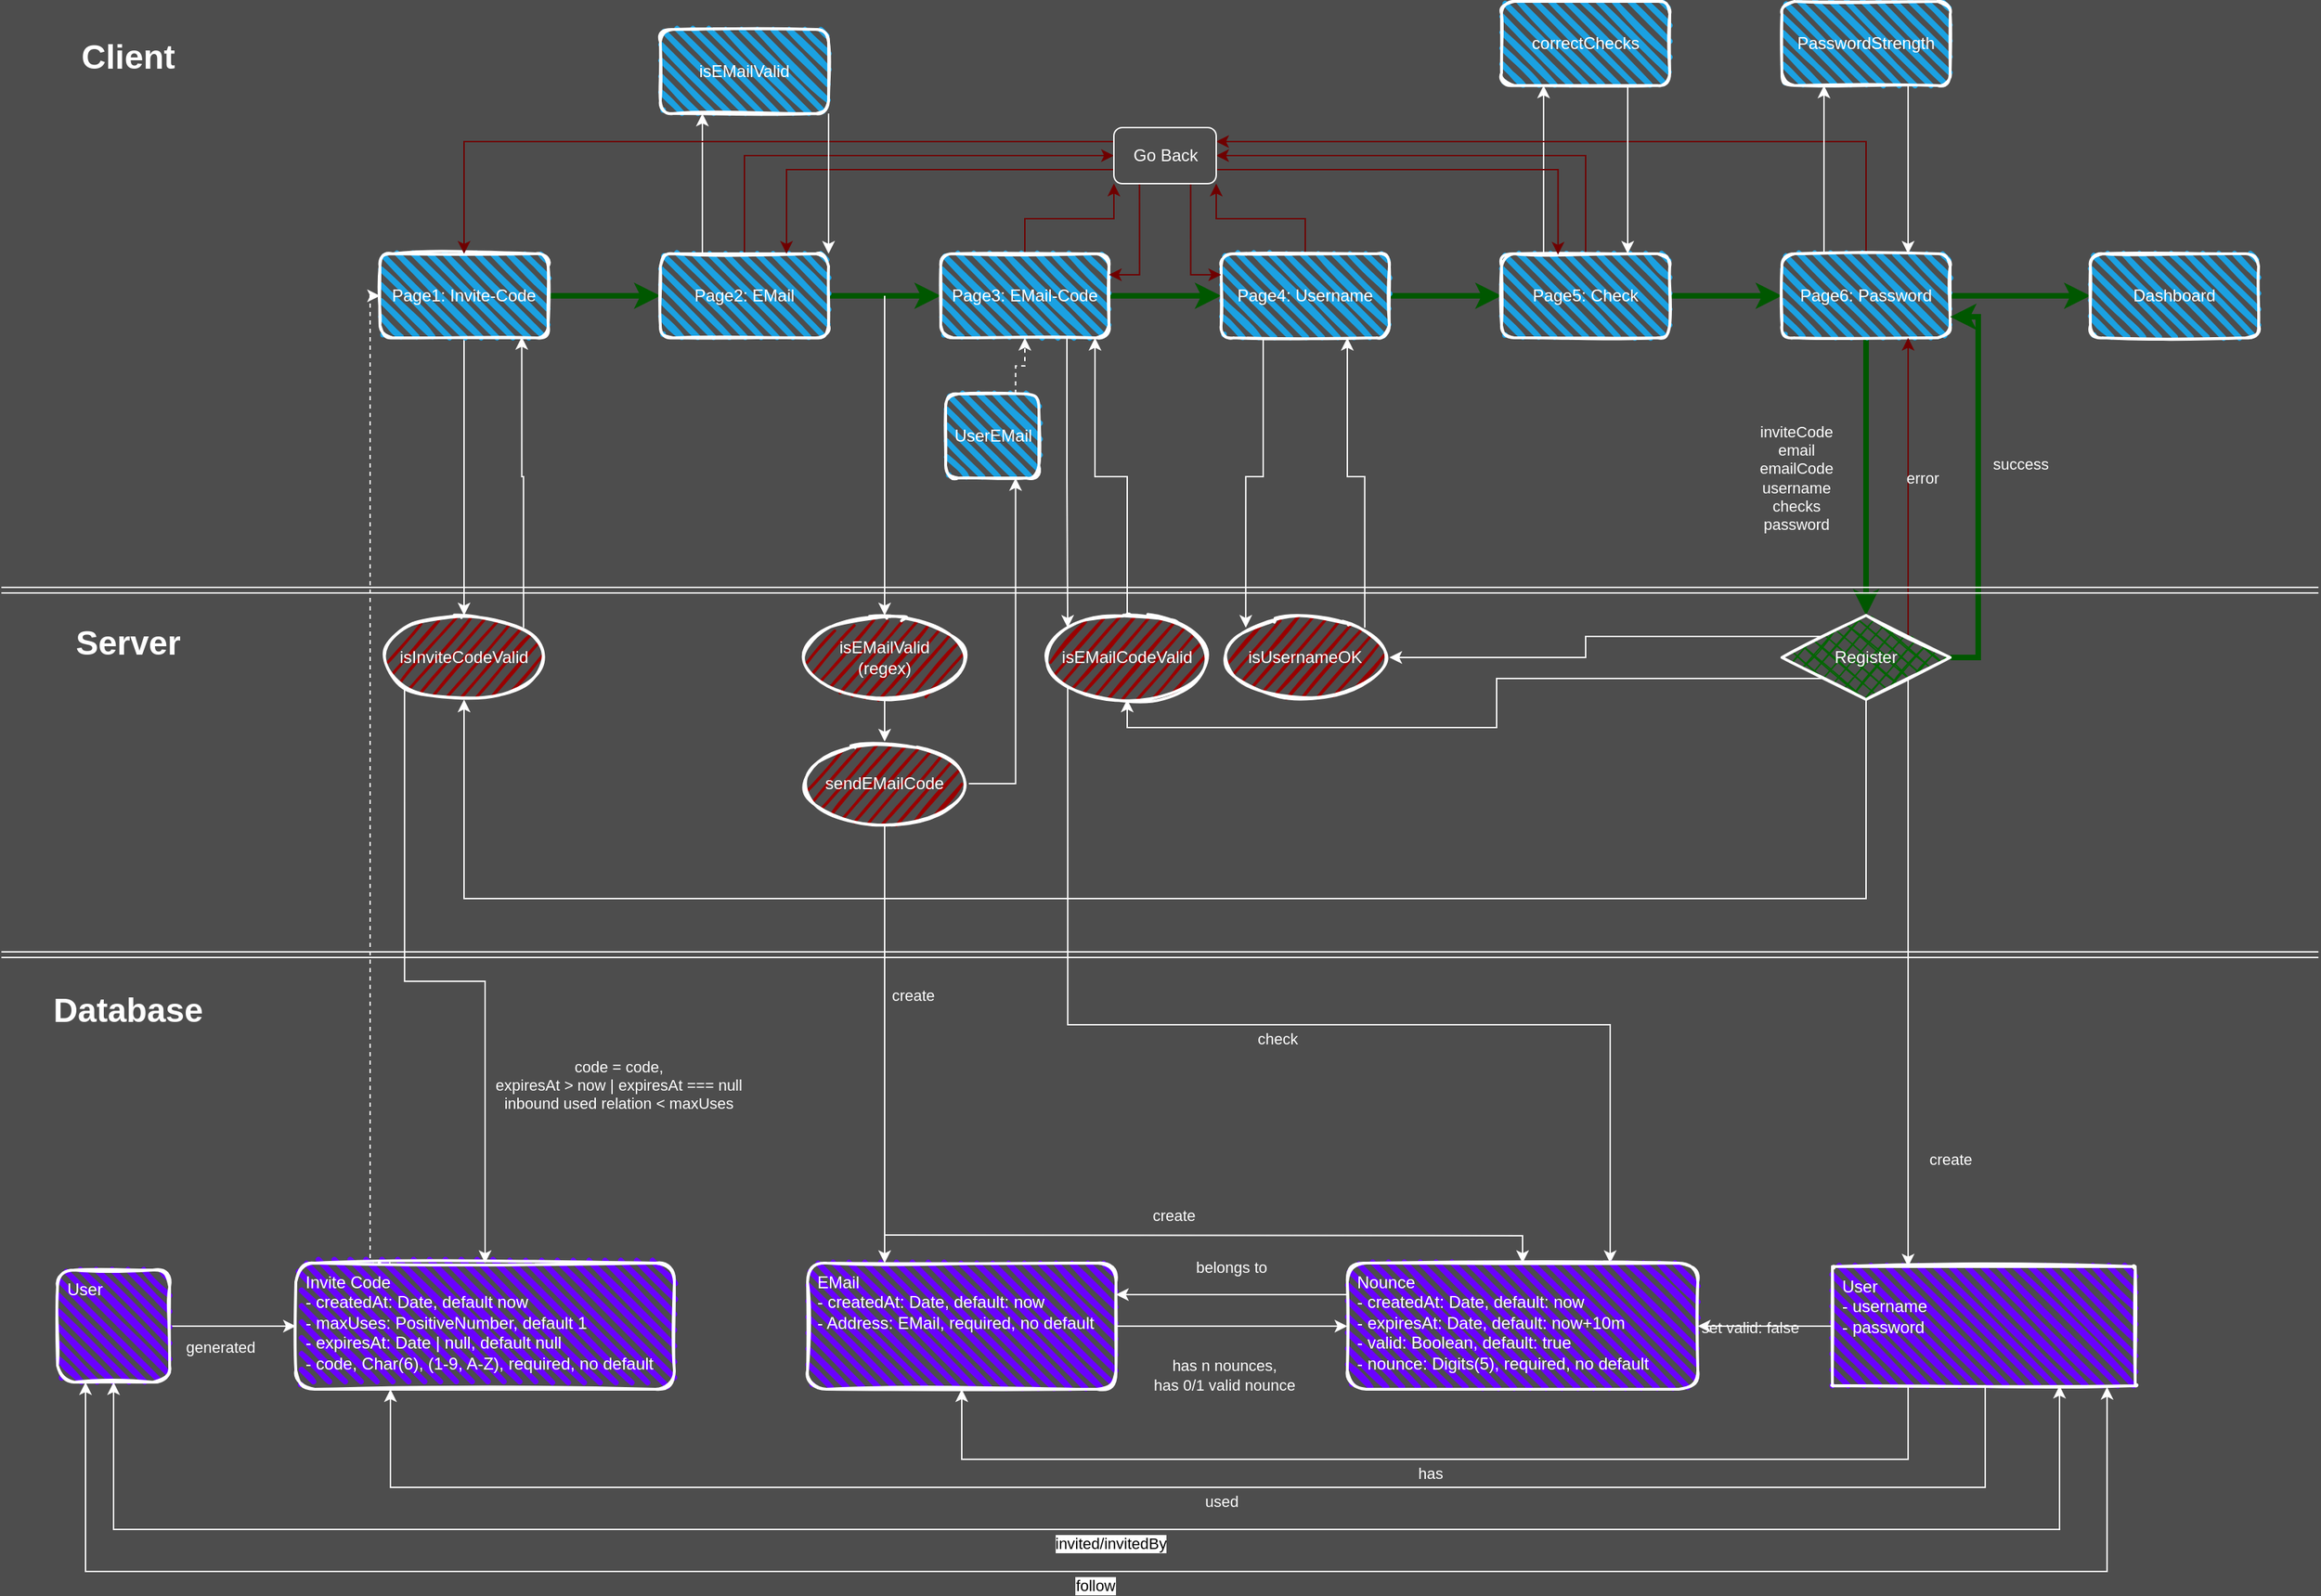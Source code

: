 <mxfile version="13.10.0" type="embed">
    <diagram id="7lyFPgfLxW_KRokyeEvL" name="Page-1">
        <mxGraphModel dx="807" dy="670" grid="1" gridSize="10" guides="1" tooltips="1" connect="1" arrows="1" fold="1" page="1" pageScale="1" pageWidth="827" pageHeight="1169" background="#4D4D4D" math="0" shadow="0">
            <root>
                <mxCell id="0"/>
                <mxCell id="1" parent="0"/>
                <mxCell id="8" style="edgeStyle=orthogonalEdgeStyle;rounded=0;orthogonalLoop=1;jettySize=auto;html=1;exitX=1;exitY=0.5;exitDx=0;exitDy=0;fillColor=#008a00;strokeColor=#005700;strokeWidth=4;" parent="1" source="2" target="3" edge="1">
                    <mxGeometry relative="1" as="geometry"/>
                </mxCell>
                <mxCell id="34" value="" style="edgeStyle=orthogonalEdgeStyle;rounded=0;orthogonalLoop=1;jettySize=auto;html=1;exitX=0.5;exitY=1;exitDx=0;exitDy=0;strokeColor=#FFFFFF;" parent="1" source="2" target="33" edge="1">
                    <mxGeometry x="0.385" y="-50" relative="1" as="geometry">
                        <mxPoint as="offset"/>
                    </mxGeometry>
                </mxCell>
                <mxCell id="2" value="Page1: Invite-Code" style="rounded=1;whiteSpace=wrap;html=1;strokeWidth=2;fillWeight=4;hachureGap=8;hachureAngle=45;fillColor=#1ba1e2;sketch=1;strokeColor=#FFFFFF;fontColor=#FFFFFF;" parent="1" vertex="1">
                    <mxGeometry x="270" y="200" width="120" height="60" as="geometry"/>
                </mxCell>
                <mxCell id="9" style="edgeStyle=orthogonalEdgeStyle;rounded=0;orthogonalLoop=1;jettySize=auto;html=1;exitX=1;exitY=0.5;exitDx=0;exitDy=0;fillColor=#008a00;strokeColor=#005700;strokeWidth=4;" parent="1" source="3" target="4" edge="1">
                    <mxGeometry relative="1" as="geometry"/>
                </mxCell>
                <mxCell id="28" style="edgeStyle=orthogonalEdgeStyle;rounded=0;orthogonalLoop=1;jettySize=auto;html=1;exitX=0.5;exitY=0;exitDx=0;exitDy=0;entryX=0;entryY=0.5;entryDx=0;entryDy=0;fillColor=#a20025;strokeColor=#6F0000;" parent="1" source="3" target="15" edge="1">
                    <mxGeometry relative="1" as="geometry"/>
                </mxCell>
                <mxCell id="41" style="edgeStyle=orthogonalEdgeStyle;rounded=0;orthogonalLoop=1;jettySize=auto;html=1;exitX=0.25;exitY=0;exitDx=0;exitDy=0;entryX=0.25;entryY=1;entryDx=0;entryDy=0;strokeColor=#FFFFFF;" parent="1" source="3" target="39" edge="1">
                    <mxGeometry relative="1" as="geometry"/>
                </mxCell>
                <mxCell id="3" value="Page2: EMail" style="rounded=1;whiteSpace=wrap;html=1;strokeWidth=2;fillWeight=4;hachureGap=8;hachureAngle=45;fillColor=#1ba1e2;sketch=1;strokeColor=#FFFFFF;fontColor=#FFFFFF;" parent="1" vertex="1">
                    <mxGeometry x="470" y="200" width="120" height="60" as="geometry"/>
                </mxCell>
                <mxCell id="10" style="edgeStyle=orthogonalEdgeStyle;rounded=0;orthogonalLoop=1;jettySize=auto;html=1;exitX=1;exitY=0.5;exitDx=0;exitDy=0;entryX=0;entryY=0.5;entryDx=0;entryDy=0;fillColor=#008a00;strokeColor=#005700;strokeWidth=4;" parent="1" source="4" target="5" edge="1">
                    <mxGeometry relative="1" as="geometry"/>
                </mxCell>
                <mxCell id="26" style="edgeStyle=orthogonalEdgeStyle;rounded=0;orthogonalLoop=1;jettySize=auto;html=1;exitX=0.5;exitY=0;exitDx=0;exitDy=0;entryX=0;entryY=1;entryDx=0;entryDy=0;fillColor=#a20025;strokeColor=#6F0000;" parent="1" source="4" target="15" edge="1">
                    <mxGeometry relative="1" as="geometry"/>
                </mxCell>
                <mxCell id="56" style="edgeStyle=orthogonalEdgeStyle;rounded=0;orthogonalLoop=1;jettySize=auto;html=1;exitX=0.75;exitY=1;exitDx=0;exitDy=0;entryX=0;entryY=0;entryDx=0;entryDy=0;strokeColor=#FFFFFF;" parent="1" source="4" target="55" edge="1">
                    <mxGeometry relative="1" as="geometry"/>
                </mxCell>
                <mxCell id="4" value="Page3: EMail-Code" style="rounded=1;whiteSpace=wrap;html=1;strokeWidth=2;fillWeight=4;hachureGap=8;hachureAngle=45;fillColor=#1ba1e2;sketch=1;strokeColor=#FFFFFF;fontColor=#FFFFFF;" parent="1" vertex="1">
                    <mxGeometry x="670" y="200" width="120" height="60" as="geometry"/>
                </mxCell>
                <mxCell id="11" style="edgeStyle=orthogonalEdgeStyle;rounded=0;orthogonalLoop=1;jettySize=auto;html=1;exitX=1;exitY=0.5;exitDx=0;exitDy=0;fillColor=#008a00;strokeColor=#005700;strokeWidth=4;" parent="1" source="5" target="6" edge="1">
                    <mxGeometry relative="1" as="geometry"/>
                </mxCell>
                <mxCell id="23" style="edgeStyle=orthogonalEdgeStyle;rounded=0;orthogonalLoop=1;jettySize=auto;html=1;exitX=0.5;exitY=0;exitDx=0;exitDy=0;entryX=1;entryY=1;entryDx=0;entryDy=0;fillColor=#a20025;strokeColor=#6F0000;" parent="1" source="5" target="15" edge="1">
                    <mxGeometry relative="1" as="geometry"/>
                </mxCell>
                <mxCell id="59" style="edgeStyle=orthogonalEdgeStyle;rounded=0;orthogonalLoop=1;jettySize=auto;html=1;exitX=0.25;exitY=1;exitDx=0;exitDy=0;entryX=0;entryY=0;entryDx=0;entryDy=0;strokeColor=#FFFFFF;" parent="1" source="5" target="58" edge="1">
                    <mxGeometry relative="1" as="geometry"/>
                </mxCell>
                <mxCell id="5" value="Page4: Username" style="rounded=1;whiteSpace=wrap;html=1;strokeWidth=2;fillWeight=4;hachureGap=8;hachureAngle=45;fillColor=#1ba1e2;sketch=1;strokeColor=#FFFFFF;fontColor=#FFFFFF;" parent="1" vertex="1">
                    <mxGeometry x="870" y="200" width="120" height="60" as="geometry"/>
                </mxCell>
                <mxCell id="12" style="edgeStyle=orthogonalEdgeStyle;rounded=0;orthogonalLoop=1;jettySize=auto;html=1;exitX=1;exitY=0.5;exitDx=0;exitDy=0;fillColor=#008a00;strokeColor=#005700;strokeWidth=4;" parent="1" source="6" target="7" edge="1">
                    <mxGeometry relative="1" as="geometry"/>
                </mxCell>
                <mxCell id="20" style="edgeStyle=orthogonalEdgeStyle;rounded=0;orthogonalLoop=1;jettySize=auto;html=1;exitX=0.5;exitY=0;exitDx=0;exitDy=0;entryX=1;entryY=0.5;entryDx=0;entryDy=0;fillColor=#a20025;strokeColor=#6F0000;" parent="1" source="6" target="15" edge="1">
                    <mxGeometry relative="1" as="geometry"/>
                </mxCell>
                <mxCell id="62" style="edgeStyle=orthogonalEdgeStyle;rounded=0;orthogonalLoop=1;jettySize=auto;html=1;exitX=0.25;exitY=0;exitDx=0;exitDy=0;entryX=0.25;entryY=1;entryDx=0;entryDy=0;strokeColor=#FFFFFF;" parent="1" source="6" target="61" edge="1">
                    <mxGeometry relative="1" as="geometry"/>
                </mxCell>
                <mxCell id="6" value="Page5: Check" style="rounded=1;whiteSpace=wrap;html=1;strokeWidth=2;fillWeight=4;hachureGap=8;hachureAngle=45;fillColor=#1ba1e2;sketch=1;strokeColor=#FFFFFF;fontColor=#FFFFFF;" parent="1" vertex="1">
                    <mxGeometry x="1070" y="200" width="120" height="60" as="geometry"/>
                </mxCell>
                <mxCell id="19" style="edgeStyle=orthogonalEdgeStyle;rounded=0;orthogonalLoop=1;jettySize=auto;html=1;exitX=0.5;exitY=0;exitDx=0;exitDy=0;entryX=1;entryY=0.25;entryDx=0;entryDy=0;fillColor=#a20025;strokeColor=#6F0000;" parent="1" source="7" target="15" edge="1">
                    <mxGeometry relative="1" as="geometry"/>
                </mxCell>
                <mxCell id="65" style="edgeStyle=orthogonalEdgeStyle;rounded=0;orthogonalLoop=1;jettySize=auto;html=1;exitX=0.25;exitY=0;exitDx=0;exitDy=0;entryX=0.25;entryY=1;entryDx=0;entryDy=0;strokeColor=#FFFFFF;" parent="1" source="7" target="64" edge="1">
                    <mxGeometry relative="1" as="geometry"/>
                </mxCell>
                <mxCell id="69" value="inviteCode&lt;br&gt;email&lt;br&gt;emailCode&lt;br&gt;username&lt;br&gt;checks&lt;br&gt;password" style="edgeStyle=orthogonalEdgeStyle;rounded=0;orthogonalLoop=1;jettySize=auto;html=1;exitX=0.5;exitY=1;exitDx=0;exitDy=0;entryX=0.5;entryY=0;entryDx=0;entryDy=0;fillColor=#008a00;strokeColor=#005700;labelBackgroundColor=none;strokeWidth=4;fontColor=#FFFFFF;" parent="1" source="7" target="31" edge="1">
                    <mxGeometry x="0.01" y="-50" relative="1" as="geometry">
                        <mxPoint as="offset"/>
                    </mxGeometry>
                </mxCell>
                <mxCell id="76" style="edgeStyle=orthogonalEdgeStyle;rounded=0;orthogonalLoop=1;jettySize=auto;html=1;exitX=1;exitY=0.5;exitDx=0;exitDy=0;fillColor=#008a00;strokeColor=#005700;strokeWidth=4;" parent="1" source="7" target="74" edge="1">
                    <mxGeometry relative="1" as="geometry"/>
                </mxCell>
                <mxCell id="7" value="Page6: Password" style="rounded=1;whiteSpace=wrap;html=1;strokeWidth=2;fillWeight=4;hachureGap=8;hachureAngle=45;fillColor=#1ba1e2;sketch=1;strokeColor=#FFFFFF;fontColor=#FFFFFF;" parent="1" vertex="1">
                    <mxGeometry x="1270" y="200" width="120" height="60" as="geometry"/>
                </mxCell>
                <mxCell id="21" style="edgeStyle=orthogonalEdgeStyle;rounded=0;orthogonalLoop=1;jettySize=auto;html=1;exitX=1;exitY=0.75;exitDx=0;exitDy=0;entryX=0.336;entryY=0.011;entryDx=0;entryDy=0;entryPerimeter=0;fillColor=#a20025;strokeColor=#6F0000;" parent="1" source="15" target="6" edge="1">
                    <mxGeometry relative="1" as="geometry"/>
                </mxCell>
                <mxCell id="24" style="edgeStyle=orthogonalEdgeStyle;rounded=0;orthogonalLoop=1;jettySize=auto;html=1;exitX=0.75;exitY=1;exitDx=0;exitDy=0;entryX=0;entryY=0.25;entryDx=0;entryDy=0;fillColor=#a20025;strokeColor=#6F0000;" parent="1" source="15" target="5" edge="1">
                    <mxGeometry relative="1" as="geometry"/>
                </mxCell>
                <mxCell id="25" style="edgeStyle=orthogonalEdgeStyle;rounded=0;orthogonalLoop=1;jettySize=auto;html=1;exitX=0.25;exitY=1;exitDx=0;exitDy=0;entryX=1;entryY=0.25;entryDx=0;entryDy=0;fillColor=#a20025;strokeColor=#6F0000;" parent="1" source="15" target="4" edge="1">
                    <mxGeometry relative="1" as="geometry"/>
                </mxCell>
                <mxCell id="27" style="edgeStyle=orthogonalEdgeStyle;rounded=0;orthogonalLoop=1;jettySize=auto;html=1;exitX=0;exitY=0.75;exitDx=0;exitDy=0;entryX=0.75;entryY=0;entryDx=0;entryDy=0;fillColor=#a20025;strokeColor=#6F0000;" parent="1" source="15" target="3" edge="1">
                    <mxGeometry relative="1" as="geometry"/>
                </mxCell>
                <mxCell id="29" style="edgeStyle=orthogonalEdgeStyle;rounded=0;orthogonalLoop=1;jettySize=auto;html=1;exitX=0;exitY=0.25;exitDx=0;exitDy=0;fillColor=#a20025;strokeColor=#6F0000;" parent="1" source="15" target="2" edge="1">
                    <mxGeometry relative="1" as="geometry"/>
                </mxCell>
                <mxCell id="15" value="Go Back" style="rounded=1;whiteSpace=wrap;html=1;fillColor=none;fontColor=#FFFFFF;strokeColor=#FFFFFF;" parent="1" vertex="1">
                    <mxGeometry x="793.5" y="110" width="73" height="40" as="geometry"/>
                </mxCell>
                <mxCell id="70" style="edgeStyle=orthogonalEdgeStyle;rounded=0;orthogonalLoop=1;jettySize=auto;html=1;exitX=0;exitY=0;exitDx=0;exitDy=0;strokeColor=#FFFFFF;" parent="1" source="31" target="58" edge="1">
                    <mxGeometry relative="1" as="geometry"/>
                </mxCell>
                <mxCell id="71" style="edgeStyle=orthogonalEdgeStyle;rounded=0;orthogonalLoop=1;jettySize=auto;html=1;exitX=0;exitY=1;exitDx=0;exitDy=0;entryX=0.5;entryY=1;entryDx=0;entryDy=0;strokeColor=#FFFFFF;" parent="1" source="31" target="55" edge="1">
                    <mxGeometry relative="1" as="geometry"/>
                </mxCell>
                <mxCell id="72" style="edgeStyle=orthogonalEdgeStyle;rounded=0;orthogonalLoop=1;jettySize=auto;html=1;exitX=0.5;exitY=1;exitDx=0;exitDy=0;strokeColor=#FFFFFF;" parent="1" source="31" target="33" edge="1">
                    <mxGeometry relative="1" as="geometry">
                        <Array as="points">
                            <mxPoint x="1330" y="660"/>
                            <mxPoint x="330" y="660"/>
                        </Array>
                    </mxGeometry>
                </mxCell>
                <mxCell id="73" value="error" style="edgeStyle=orthogonalEdgeStyle;rounded=0;orthogonalLoop=1;jettySize=auto;html=1;exitX=1;exitY=0;exitDx=0;exitDy=0;entryX=0.75;entryY=1;entryDx=0;entryDy=0;fillColor=#a20025;strokeColor=#6F0000;labelBackgroundColor=none;fontColor=#FFFFFF;" parent="1" source="31" target="7" edge="1">
                    <mxGeometry x="0.061" y="-10" relative="1" as="geometry">
                        <mxPoint as="offset"/>
                    </mxGeometry>
                </mxCell>
                <mxCell id="75" value="success" style="edgeStyle=orthogonalEdgeStyle;rounded=0;orthogonalLoop=1;jettySize=auto;html=1;exitX=1;exitY=0.5;exitDx=0;exitDy=0;entryX=1;entryY=0.75;entryDx=0;entryDy=0;fillColor=#008a00;strokeColor=#005700;labelBackgroundColor=none;strokeWidth=4;fontColor=#FFFFFF;" parent="1" source="31" target="7" edge="1">
                    <mxGeometry x="0.117" y="-30" relative="1" as="geometry">
                        <mxPoint as="offset"/>
                    </mxGeometry>
                </mxCell>
                <mxCell id="108" value="create" style="edgeStyle=orthogonalEdgeStyle;rounded=0;orthogonalLoop=1;jettySize=auto;html=1;exitX=1;exitY=1;exitDx=0;exitDy=0;entryX=0.25;entryY=0;entryDx=0;entryDy=0;strokeColor=#FFFFFF;labelBackgroundColor=none;fontColor=#FFFFFF;" parent="1" source="31" target="107" edge="1">
                    <mxGeometry x="0.633" y="30" relative="1" as="geometry">
                        <mxPoint as="offset"/>
                    </mxGeometry>
                </mxCell>
                <mxCell id="31" value="Register" style="rhombus;whiteSpace=wrap;html=1;strokeWidth=2;fillWeight=-1;hachureGap=8;fillStyle=cross-hatch;fillColor=#006600;sketch=1;strokeColor=#FFFFFF;fontColor=#FFFFFF;" parent="1" vertex="1">
                    <mxGeometry x="1270" y="458" width="120" height="60" as="geometry"/>
                </mxCell>
                <mxCell id="35" style="edgeStyle=orthogonalEdgeStyle;rounded=0;orthogonalLoop=1;jettySize=auto;html=1;exitX=1;exitY=0;exitDx=0;exitDy=0;entryX=0.843;entryY=0.989;entryDx=0;entryDy=0;entryPerimeter=0;strokeColor=#FFFFFF;" parent="1" source="33" target="2" edge="1">
                    <mxGeometry relative="1" as="geometry"/>
                </mxCell>
                <mxCell id="86" style="edgeStyle=orthogonalEdgeStyle;rounded=0;orthogonalLoop=1;jettySize=auto;html=1;exitX=0;exitY=1;exitDx=0;exitDy=0;strokeColor=#FFFFFF;labelBackgroundColor=none;fontColor=#FFFFFF;" parent="1" source="33" target="87" edge="1">
                    <mxGeometry relative="1" as="geometry">
                        <mxPoint x="288" y="850" as="targetPoint"/>
                    </mxGeometry>
                </mxCell>
                <mxCell id="93" value="code = code,&lt;br&gt;expiresAt &amp;gt; now | expiresAt === null&lt;br&gt;inbound used relation &amp;lt; maxUses" style="edgeLabel;html=1;align=center;verticalAlign=middle;resizable=0;points=[];labelBackgroundColor=none;fontColor=#FFFFFF;" parent="86" vertex="1" connectable="0">
                    <mxGeometry x="0.253" relative="1" as="geometry">
                        <mxPoint x="95" y="47.19" as="offset"/>
                    </mxGeometry>
                </mxCell>
                <mxCell id="33" value="isInviteCodeValid" style="ellipse;whiteSpace=wrap;html=1;strokeWidth=2;fillWeight=2;hachureGap=8;fillColor=#990000;fillStyle=dots;sketch=1;strokeColor=#FFFFFF;fontColor=#FFFFFF;" parent="1" vertex="1">
                    <mxGeometry x="270" y="458" width="120" height="60" as="geometry"/>
                </mxCell>
                <mxCell id="42" style="edgeStyle=orthogonalEdgeStyle;rounded=0;orthogonalLoop=1;jettySize=auto;html=1;exitX=1;exitY=1;exitDx=0;exitDy=0;entryX=1;entryY=0;entryDx=0;entryDy=0;strokeColor=#FFFFFF;" parent="1" source="39" target="3" edge="1">
                    <mxGeometry relative="1" as="geometry"/>
                </mxCell>
                <mxCell id="39" value="isEMailValid" style="rounded=1;whiteSpace=wrap;html=1;strokeWidth=2;fillWeight=4;hachureGap=8;hachureAngle=45;fillColor=#1ba1e2;sketch=1;strokeColor=#FFFFFF;fontColor=#FFFFFF;" parent="1" vertex="1">
                    <mxGeometry x="470" y="40" width="120" height="60" as="geometry"/>
                </mxCell>
                <mxCell id="46" style="edgeStyle=orthogonalEdgeStyle;rounded=0;orthogonalLoop=1;jettySize=auto;html=1;exitX=0.5;exitY=1;exitDx=0;exitDy=0;strokeColor=#FFFFFF;" parent="1" source="43" target="44" edge="1">
                    <mxGeometry relative="1" as="geometry"/>
                </mxCell>
                <mxCell id="43" value="isEMailValid&lt;br&gt;(regex)" style="ellipse;whiteSpace=wrap;html=1;strokeWidth=2;fillWeight=2;hachureGap=8;fillColor=#990000;fillStyle=dots;sketch=1;strokeColor=#FFFFFF;fontColor=#FFFFFF;" parent="1" vertex="1">
                    <mxGeometry x="570" y="458" width="120" height="60" as="geometry"/>
                </mxCell>
                <mxCell id="52" style="edgeStyle=orthogonalEdgeStyle;rounded=0;orthogonalLoop=1;jettySize=auto;html=1;exitX=1;exitY=0.5;exitDx=0;exitDy=0;entryX=0.75;entryY=1;entryDx=0;entryDy=0;strokeColor=#FFFFFF;" parent="1" source="44" target="47" edge="1">
                    <mxGeometry relative="1" as="geometry"/>
                </mxCell>
                <mxCell id="91" style="edgeStyle=orthogonalEdgeStyle;rounded=0;orthogonalLoop=1;jettySize=auto;html=1;exitX=0.5;exitY=1;exitDx=0;exitDy=0;entryX=0.25;entryY=0;entryDx=0;entryDy=0;strokeColor=#FFFFFF;labelBackgroundColor=none;fontColor=#FFFFFF;" parent="1" source="44" target="90" edge="1">
                    <mxGeometry relative="1" as="geometry"/>
                </mxCell>
                <mxCell id="94" value="create" style="edgeLabel;html=1;align=center;verticalAlign=middle;resizable=0;points=[];fontColor=#FFFFFF;labelBackgroundColor=none;" parent="91" vertex="1" connectable="0">
                    <mxGeometry x="-0.122" y="1" relative="1" as="geometry">
                        <mxPoint x="19" y="-16" as="offset"/>
                    </mxGeometry>
                </mxCell>
                <mxCell id="44" value="sendEMailCode" style="ellipse;whiteSpace=wrap;html=1;strokeWidth=2;fillWeight=2;hachureGap=8;fillColor=#990000;fillStyle=dots;sketch=1;strokeColor=#FFFFFF;fontColor=#FFFFFF;" parent="1" vertex="1">
                    <mxGeometry x="570" y="548" width="120" height="60" as="geometry"/>
                </mxCell>
                <mxCell id="45" value="" style="endArrow=classic;html=1;entryX=0.5;entryY=0;entryDx=0;entryDy=0;strokeColor=#FFFFFF;" parent="1" target="43" edge="1">
                    <mxGeometry width="50" height="50" relative="1" as="geometry">
                        <mxPoint x="630" y="230" as="sourcePoint"/>
                        <mxPoint x="690" y="310" as="targetPoint"/>
                    </mxGeometry>
                </mxCell>
                <mxCell id="53" style="edgeStyle=orthogonalEdgeStyle;rounded=0;orthogonalLoop=1;jettySize=auto;html=1;exitX=0.75;exitY=0;exitDx=0;exitDy=0;dashed=1;strokeColor=#FFFFFF;" parent="1" source="47" target="4" edge="1">
                    <mxGeometry relative="1" as="geometry"/>
                </mxCell>
                <mxCell id="47" value="UserEMail" style="rounded=1;whiteSpace=wrap;html=1;strokeWidth=2;fillWeight=4;hachureGap=8;hachureAngle=45;fillColor=#1ba1e2;sketch=1;strokeColor=#FFFFFF;fontColor=#FFFFFF;" parent="1" vertex="1">
                    <mxGeometry x="673.5" y="300" width="66.5" height="60" as="geometry"/>
                </mxCell>
                <mxCell id="57" style="edgeStyle=orthogonalEdgeStyle;rounded=0;orthogonalLoop=1;jettySize=auto;html=1;exitX=0.5;exitY=0;exitDx=0;exitDy=0;entryX=0.917;entryY=1;entryDx=0;entryDy=0;entryPerimeter=0;strokeColor=#FFFFFF;" parent="1" source="55" target="4" edge="1">
                    <mxGeometry relative="1" as="geometry"/>
                </mxCell>
                <mxCell id="105" value="check" style="edgeStyle=orthogonalEdgeStyle;rounded=0;orthogonalLoop=1;jettySize=auto;html=1;exitX=0;exitY=1;exitDx=0;exitDy=0;entryX=0.75;entryY=0;entryDx=0;entryDy=0;strokeColor=#FFFFFF;labelBackgroundColor=none;fontColor=#FFFFFF;" parent="1" source="55" target="92" edge="1">
                    <mxGeometry x="-0.022" y="-10" relative="1" as="geometry">
                        <Array as="points">
                            <mxPoint x="760" y="750"/>
                            <mxPoint x="1147" y="750"/>
                        </Array>
                        <mxPoint as="offset"/>
                    </mxGeometry>
                </mxCell>
                <mxCell id="55" value="isEMailCodeValid" style="ellipse;whiteSpace=wrap;html=1;strokeWidth=2;fillWeight=2;hachureGap=8;fillColor=#990000;fillStyle=dots;sketch=1;strokeColor=#FFFFFF;fontColor=#FFFFFF;" parent="1" vertex="1">
                    <mxGeometry x="743" y="458" width="120" height="60" as="geometry"/>
                </mxCell>
                <mxCell id="60" style="edgeStyle=orthogonalEdgeStyle;rounded=0;orthogonalLoop=1;jettySize=auto;html=1;exitX=1;exitY=0;exitDx=0;exitDy=0;entryX=0.75;entryY=1;entryDx=0;entryDy=0;strokeColor=#FFFFFF;" parent="1" source="58" target="5" edge="1">
                    <mxGeometry relative="1" as="geometry"/>
                </mxCell>
                <mxCell id="58" value="isUsernameOK" style="ellipse;whiteSpace=wrap;html=1;strokeWidth=2;fillWeight=2;hachureGap=8;fillColor=#990000;fillStyle=dots;sketch=1;strokeColor=#FFFFFF;fontColor=#FFFFFF;" parent="1" vertex="1">
                    <mxGeometry x="870" y="458" width="120" height="60" as="geometry"/>
                </mxCell>
                <mxCell id="63" style="edgeStyle=orthogonalEdgeStyle;rounded=0;orthogonalLoop=1;jettySize=auto;html=1;exitX=0.75;exitY=1;exitDx=0;exitDy=0;entryX=0.75;entryY=0;entryDx=0;entryDy=0;strokeColor=#FFFFFF;" parent="1" source="61" target="6" edge="1">
                    <mxGeometry relative="1" as="geometry"/>
                </mxCell>
                <mxCell id="61" value="correctChecks" style="rounded=1;whiteSpace=wrap;html=1;strokeWidth=2;fillWeight=4;hachureGap=8;hachureAngle=45;fillColor=#1ba1e2;sketch=1;strokeColor=#FFFFFF;fontColor=#FFFFFF;" parent="1" vertex="1">
                    <mxGeometry x="1070" y="20" width="120" height="60" as="geometry"/>
                </mxCell>
                <mxCell id="66" style="edgeStyle=orthogonalEdgeStyle;rounded=0;orthogonalLoop=1;jettySize=auto;html=1;exitX=0.75;exitY=1;exitDx=0;exitDy=0;entryX=0.75;entryY=0;entryDx=0;entryDy=0;strokeColor=#FFFFFF;" parent="1" source="64" target="7" edge="1">
                    <mxGeometry relative="1" as="geometry"/>
                </mxCell>
                <mxCell id="64" value="PasswordStrength" style="rounded=1;whiteSpace=wrap;html=1;strokeWidth=2;fillWeight=4;hachureGap=8;hachureAngle=45;fillColor=#1ba1e2;sketch=1;strokeColor=#FFFFFF;fontColor=#FFFFFF;" parent="1" vertex="1">
                    <mxGeometry x="1270" y="20" width="120" height="60" as="geometry"/>
                </mxCell>
                <mxCell id="67" value="" style="shape=link;html=1;strokeColor=#FFFFFF;" parent="1" edge="1">
                    <mxGeometry width="100" relative="1" as="geometry">
                        <mxPoint y="440" as="sourcePoint"/>
                        <mxPoint x="1652.642" y="440" as="targetPoint"/>
                    </mxGeometry>
                </mxCell>
                <mxCell id="74" value="Dashboard" style="rounded=1;whiteSpace=wrap;html=1;strokeWidth=2;fillWeight=4;hachureGap=8;hachureAngle=45;fillColor=#1ba1e2;sketch=1;strokeColor=#FFFFFF;fontColor=#FFFFFF;" parent="1" vertex="1">
                    <mxGeometry x="1490" y="200" width="120" height="60" as="geometry"/>
                </mxCell>
                <mxCell id="77" value="" style="shape=link;html=1;strokeColor=#FFFFFF;" parent="1" edge="1">
                    <mxGeometry width="100" relative="1" as="geometry">
                        <mxPoint y="700" as="sourcePoint"/>
                        <mxPoint x="1652.642" y="700" as="targetPoint"/>
                    </mxGeometry>
                </mxCell>
                <mxCell id="78" value="Client" style="text;strokeColor=none;fillColor=none;html=1;fontSize=24;fontStyle=1;verticalAlign=middle;align=center;fontColor=#FFFFFF;" parent="1" vertex="1">
                    <mxGeometry x="40" y="40" width="100" height="40" as="geometry"/>
                </mxCell>
                <mxCell id="79" value="Server" style="text;strokeColor=none;fillColor=none;html=1;fontSize=24;fontStyle=1;verticalAlign=middle;align=center;fontColor=#FFFFFF;" parent="1" vertex="1">
                    <mxGeometry x="40" y="458" width="100" height="40" as="geometry"/>
                </mxCell>
                <mxCell id="80" value="Database" style="text;strokeColor=none;fillColor=none;html=1;fontSize=24;fontStyle=1;verticalAlign=middle;align=center;fontColor=#FFFFFF;" parent="1" vertex="1">
                    <mxGeometry x="40" y="720" width="100" height="40" as="geometry"/>
                </mxCell>
                <mxCell id="83" value="generated" style="edgeStyle=orthogonalEdgeStyle;rounded=0;orthogonalLoop=1;jettySize=auto;html=1;entryX=0;entryY=0.5;entryDx=0;entryDy=0;exitX=1;exitY=0.5;exitDx=0;exitDy=0;strokeColor=#FFFFFF;labelBackgroundColor=none;fontColor=#FFFFFF;" parent="1" source="89" target="87" edge="1">
                    <mxGeometry x="-0.2" y="-15" relative="1" as="geometry">
                        <mxPoint x="130" y="975" as="sourcePoint"/>
                        <mxPoint x="205" y="965" as="targetPoint"/>
                        <mxPoint as="offset"/>
                    </mxGeometry>
                </mxCell>
                <mxCell id="85" style="edgeStyle=orthogonalEdgeStyle;rounded=0;orthogonalLoop=1;jettySize=auto;html=1;entryX=0;entryY=0.5;entryDx=0;entryDy=0;fontColor=#FFFFFF;dashed=1;exitX=0.25;exitY=0;exitDx=0;exitDy=0;strokeColor=#FFFFFF;" parent="1" source="87" target="2" edge="1">
                    <mxGeometry relative="1" as="geometry">
                        <mxPoint x="260" y="820" as="sourcePoint"/>
                        <Array as="points">
                            <mxPoint x="263" y="230"/>
                        </Array>
                    </mxGeometry>
                </mxCell>
                <mxCell id="87" value="&lt;blockquote style=&quot;margin: 0 0 0 40px ; border: none ; padding: 0px&quot;&gt;&lt;/blockquote&gt;&lt;blockquote style=&quot;margin: 0px 0px 0px 40px ; border: none ; padding: 0px&quot;&gt;&lt;/blockquote&gt;Invite Code&lt;br&gt;&lt;blockquote style=&quot;margin: 0px 0px 0px 40px ; border: none ; padding: 0px&quot;&gt;&lt;/blockquote&gt;- createdAt:&amp;nbsp;Date, default now&lt;br&gt;&lt;blockquote style=&quot;margin: 0px 0px 0px 40px ; border: none ; padding: 0px&quot;&gt;&lt;/blockquote&gt;- maxUses: PositiveNumber, default 1&lt;br&gt;&lt;blockquote style=&quot;margin: 0px 0px 0px 40px ; border: none ; padding: 0px&quot;&gt;&lt;/blockquote&gt;- expiresAt:&amp;nbsp;Date | null, default null&lt;br&gt;&lt;span&gt;- code,&amp;nbsp;&lt;/span&gt;Char(6),&lt;span&gt;&amp;nbsp;(1-9, A-Z), required, no default&lt;/span&gt;&lt;blockquote style=&quot;margin: 0 0 0 40px ; border: none ; padding: 0px&quot;&gt;&lt;/blockquote&gt;&lt;blockquote style=&quot;margin: 0 0 0 40px ; border: none ; padding: 0px&quot;&gt;&lt;/blockquote&gt;&lt;blockquote style=&quot;margin: 0 0 0 40px ; border: none ; padding: 0px&quot;&gt;&lt;/blockquote&gt;" style="rounded=1;whiteSpace=wrap;html=1;strokeWidth=2;fillWeight=4;hachureGap=8;hachureAngle=45;fillColor=#6a00ff;sketch=1;fontColor=#ffffff;strokeColor=#FFFFFF;align=left;verticalAlign=top;spacingLeft=5;" parent="1" vertex="1">
                    <mxGeometry x="210" y="920" width="270" height="90" as="geometry"/>
                </mxCell>
                <mxCell id="113" value="follow" style="edgeStyle=orthogonalEdgeStyle;rounded=0;orthogonalLoop=1;jettySize=auto;html=1;exitX=0.25;exitY=1;exitDx=0;exitDy=0;entryX=0.907;entryY=1.01;entryDx=0;entryDy=0;entryPerimeter=0;startArrow=classic;startFill=1;strokeColor=#FFFFFF;" edge="1" parent="1" source="89" target="107">
                    <mxGeometry x="0.001" y="-10" relative="1" as="geometry">
                        <Array as="points">
                            <mxPoint x="60" y="1140"/>
                            <mxPoint x="1502" y="1140"/>
                        </Array>
                        <mxPoint as="offset"/>
                    </mxGeometry>
                </mxCell>
                <mxCell id="89" value="&lt;blockquote style=&quot;margin: 0 0 0 40px ; border: none ; padding: 0px&quot;&gt;&lt;/blockquote&gt;User&lt;blockquote style=&quot;margin: 0 0 0 40px ; border: none ; padding: 0px&quot;&gt;&lt;/blockquote&gt;&lt;blockquote style=&quot;margin: 0 0 0 40px ; border: none ; padding: 0px&quot;&gt;&lt;/blockquote&gt;&lt;blockquote style=&quot;margin: 0 0 0 40px ; border: none ; padding: 0px&quot;&gt;&lt;/blockquote&gt;" style="rounded=1;whiteSpace=wrap;html=1;strokeWidth=2;fillWeight=4;hachureGap=8;hachureAngle=45;fillColor=#6a00ff;sketch=1;fontColor=#ffffff;strokeColor=#FFFFFF;align=left;verticalAlign=top;spacingLeft=5;" parent="1" vertex="1">
                    <mxGeometry x="40" y="925" width="80" height="80" as="geometry"/>
                </mxCell>
                <mxCell id="96" style="edgeStyle=orthogonalEdgeStyle;rounded=0;orthogonalLoop=1;jettySize=auto;html=1;exitX=1;exitY=0.5;exitDx=0;exitDy=0;strokeColor=#FFFFFF;labelBackgroundColor=none;fontColor=#FFFFFF;" parent="1" source="90" target="92" edge="1">
                    <mxGeometry relative="1" as="geometry"/>
                </mxCell>
                <mxCell id="97" value="has n nounces,&lt;br&gt;has 0/1 valid nounce" style="edgeLabel;html=1;align=center;verticalAlign=middle;resizable=0;points=[];fontColor=#FFFFFF;labelBackgroundColor=none;" parent="96" vertex="1" connectable="0">
                    <mxGeometry x="0.234" y="-3" relative="1" as="geometry">
                        <mxPoint x="-24.79" y="31.97" as="offset"/>
                    </mxGeometry>
                </mxCell>
                <mxCell id="90" value="&lt;blockquote style=&quot;margin: 0 0 0 40px ; border: none ; padding: 0px&quot;&gt;&lt;/blockquote&gt;EMail&lt;br&gt;- createdAt: Date, default: now&lt;br&gt;- Address: EMail, required, no default&lt;br&gt;&lt;blockquote style=&quot;margin: 0 0 0 40px ; border: none ; padding: 0px&quot;&gt;&lt;/blockquote&gt;&lt;blockquote style=&quot;margin: 0 0 0 40px ; border: none ; padding: 0px&quot;&gt;&lt;/blockquote&gt;&lt;blockquote style=&quot;margin: 0 0 0 40px ; border: none ; padding: 0px&quot;&gt;&lt;/blockquote&gt;" style="rounded=1;whiteSpace=wrap;html=1;strokeWidth=2;fillWeight=4;hachureGap=8;hachureAngle=45;fillColor=#6a00ff;sketch=1;fontColor=#ffffff;strokeColor=#FFFFFF;align=left;verticalAlign=top;spacingLeft=5;" parent="1" vertex="1">
                    <mxGeometry x="575" y="920" width="220" height="90" as="geometry"/>
                </mxCell>
                <mxCell id="104" value="belongs to" style="edgeStyle=orthogonalEdgeStyle;rounded=0;orthogonalLoop=1;jettySize=auto;html=1;exitX=0;exitY=0.25;exitDx=0;exitDy=0;entryX=1;entryY=0.25;entryDx=0;entryDy=0;strokeColor=#FFFFFF;labelBackgroundColor=none;fontColor=#FFFFFF;" parent="1" source="92" target="90" edge="1">
                    <mxGeometry x="0.015" y="-20" relative="1" as="geometry">
                        <mxPoint as="offset"/>
                    </mxGeometry>
                </mxCell>
                <mxCell id="92" value="&lt;blockquote style=&quot;margin: 0 0 0 40px ; border: none ; padding: 0px&quot;&gt;&lt;/blockquote&gt;Nounce&lt;br&gt;- createdAt: Date, default: now&lt;br&gt;- expiresAt: Date, default: now+10m&lt;br&gt;- valid: Boolean, default: true&lt;br&gt;- nounce: Digits(5), required, no default&lt;br&gt;&lt;blockquote style=&quot;margin: 0 0 0 40px ; border: none ; padding: 0px&quot;&gt;&lt;/blockquote&gt;&lt;blockquote style=&quot;margin: 0 0 0 40px ; border: none ; padding: 0px&quot;&gt;&lt;/blockquote&gt;&lt;blockquote style=&quot;margin: 0 0 0 40px ; border: none ; padding: 0px&quot;&gt;&lt;/blockquote&gt;" style="rounded=1;whiteSpace=wrap;html=1;strokeWidth=2;fillWeight=4;hachureGap=8;hachureAngle=45;fillColor=#6a00ff;sketch=1;fontColor=#ffffff;strokeColor=#FFFFFF;align=left;verticalAlign=top;spacingLeft=5;" parent="1" vertex="1">
                    <mxGeometry x="960" y="920" width="250" height="90" as="geometry"/>
                </mxCell>
                <mxCell id="100" value="" style="endArrow=classic;html=1;entryX=0.5;entryY=0;entryDx=0;entryDy=0;edgeStyle=orthogonalEdgeStyle;rounded=0;strokeColor=#FFFFFF;labelBackgroundColor=none;fontColor=#FFFFFF;" parent="1" target="92" edge="1">
                    <mxGeometry width="50" height="50" relative="1" as="geometry">
                        <mxPoint x="630" y="900" as="sourcePoint"/>
                        <mxPoint x="1000" y="910" as="targetPoint"/>
                    </mxGeometry>
                </mxCell>
                <mxCell id="103" value="create" style="edgeLabel;html=1;align=center;verticalAlign=middle;resizable=0;points=[];fontColor=#FFFFFF;labelBackgroundColor=none;" parent="1" vertex="1" connectable="0">
                    <mxGeometry x="660" y="739" as="geometry">
                        <mxPoint x="176" y="147" as="offset"/>
                    </mxGeometry>
                </mxCell>
                <mxCell id="109" value="used" style="edgeStyle=orthogonalEdgeStyle;rounded=0;orthogonalLoop=1;jettySize=auto;html=1;exitX=0.5;exitY=1;exitDx=0;exitDy=0;entryX=0.25;entryY=1;entryDx=0;entryDy=0;strokeColor=#FFFFFF;labelBackgroundColor=none;fontColor=#FFFFFF;" parent="1" source="107" target="87" edge="1">
                    <mxGeometry x="-0.033" y="10" relative="1" as="geometry">
                        <Array as="points">
                            <mxPoint x="1415" y="1008"/>
                            <mxPoint x="1415" y="1080"/>
                            <mxPoint x="278" y="1080"/>
                        </Array>
                        <mxPoint x="1" as="offset"/>
                    </mxGeometry>
                </mxCell>
                <mxCell id="110" value="has" style="edgeStyle=orthogonalEdgeStyle;rounded=0;orthogonalLoop=1;jettySize=auto;html=1;exitX=0.25;exitY=1;exitDx=0;exitDy=0;entryX=0.5;entryY=1;entryDx=0;entryDy=0;strokeColor=#FFFFFF;labelBackgroundColor=none;fontColor=#FFFFFF;" parent="1" source="107" target="90" edge="1">
                    <mxGeometry x="0.012" y="10" relative="1" as="geometry">
                        <Array as="points">
                            <mxPoint x="1360" y="1060"/>
                            <mxPoint x="685" y="1060"/>
                        </Array>
                        <mxPoint as="offset"/>
                    </mxGeometry>
                </mxCell>
                <mxCell id="111" value="set valid: false" style="edgeStyle=orthogonalEdgeStyle;rounded=0;orthogonalLoop=1;jettySize=auto;html=1;exitX=0;exitY=0.5;exitDx=0;exitDy=0;entryX=1;entryY=0.5;entryDx=0;entryDy=0;strokeColor=#FFFFFF;labelBackgroundColor=none;fontColor=#FFFFFF;" parent="1" source="107" target="92" edge="1">
                    <mxGeometry x="-0.026" y="-12" relative="1" as="geometry">
                        <mxPoint x="-12" y="13" as="offset"/>
                    </mxGeometry>
                </mxCell>
                <mxCell id="112" value="invited/invitedBy" style="edgeStyle=orthogonalEdgeStyle;rounded=0;orthogonalLoop=1;jettySize=auto;html=1;exitX=0.75;exitY=1;exitDx=0;exitDy=0;entryX=0.5;entryY=1;entryDx=0;entryDy=0;startArrow=classic;startFill=1;strokeColor=#FFFFFF;" edge="1" parent="1" source="107" target="89">
                    <mxGeometry x="-0.021" y="10" relative="1" as="geometry">
                        <Array as="points">
                            <mxPoint x="1468" y="1110"/>
                            <mxPoint x="80" y="1110"/>
                        </Array>
                        <mxPoint x="1" as="offset"/>
                    </mxGeometry>
                </mxCell>
                <mxCell id="107" value="&lt;blockquote style=&quot;margin: 0 0 0 40px ; border: none ; padding: 0px&quot;&gt;&lt;/blockquote&gt;User&lt;br&gt;- username&lt;br&gt;- password&lt;br&gt;&lt;blockquote style=&quot;margin: 0 0 0 40px ; border: none ; padding: 0px&quot;&gt;&lt;/blockquote&gt;&lt;blockquote style=&quot;margin: 0 0 0 40px ; border: none ; padding: 0px&quot;&gt;&lt;/blockquote&gt;&lt;blockquote style=&quot;margin: 0 0 0 40px ; border: none ; padding: 0px&quot;&gt;&lt;/blockquote&gt;" style="rounded=1;whiteSpace=wrap;html=1;strokeWidth=2;fillWeight=4;hachureGap=8;hachureAngle=45;fillColor=#6a00ff;sketch=1;fontColor=#ffffff;strokeColor=#FFFFFF;align=left;verticalAlign=top;spacingLeft=5;arcSize=0;" parent="1" vertex="1">
                    <mxGeometry x="1306" y="922.5" width="216" height="85" as="geometry"/>
                </mxCell>
            </root>
        </mxGraphModel>
    </diagram>
</mxfile>